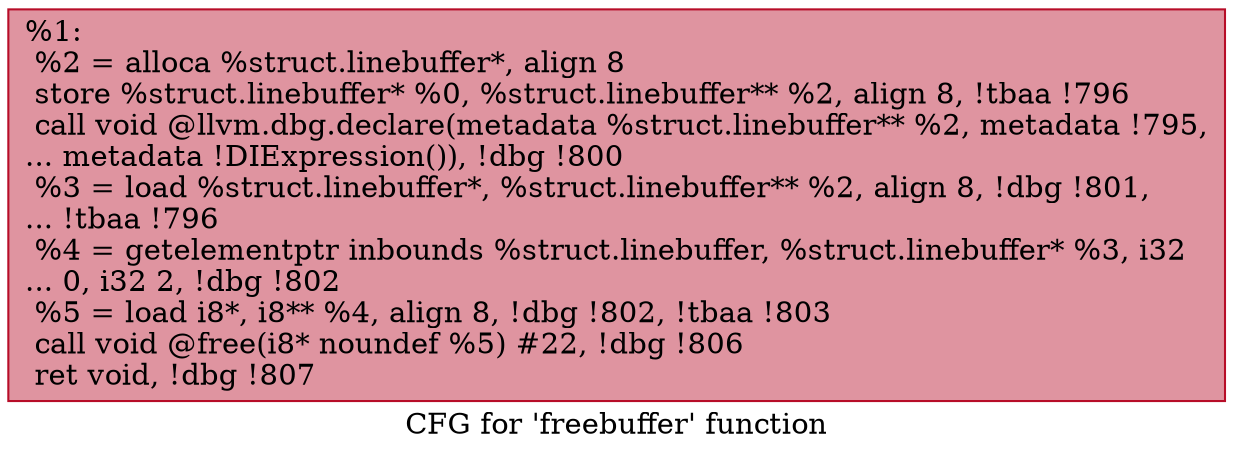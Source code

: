 digraph "CFG for 'freebuffer' function" {
	label="CFG for 'freebuffer' function";

	Node0x1787bf0 [shape=record,color="#b70d28ff", style=filled, fillcolor="#b70d2870",label="{%1:\l  %2 = alloca %struct.linebuffer*, align 8\l  store %struct.linebuffer* %0, %struct.linebuffer** %2, align 8, !tbaa !796\l  call void @llvm.dbg.declare(metadata %struct.linebuffer** %2, metadata !795,\l... metadata !DIExpression()), !dbg !800\l  %3 = load %struct.linebuffer*, %struct.linebuffer** %2, align 8, !dbg !801,\l... !tbaa !796\l  %4 = getelementptr inbounds %struct.linebuffer, %struct.linebuffer* %3, i32\l... 0, i32 2, !dbg !802\l  %5 = load i8*, i8** %4, align 8, !dbg !802, !tbaa !803\l  call void @free(i8* noundef %5) #22, !dbg !806\l  ret void, !dbg !807\l}"];
}
